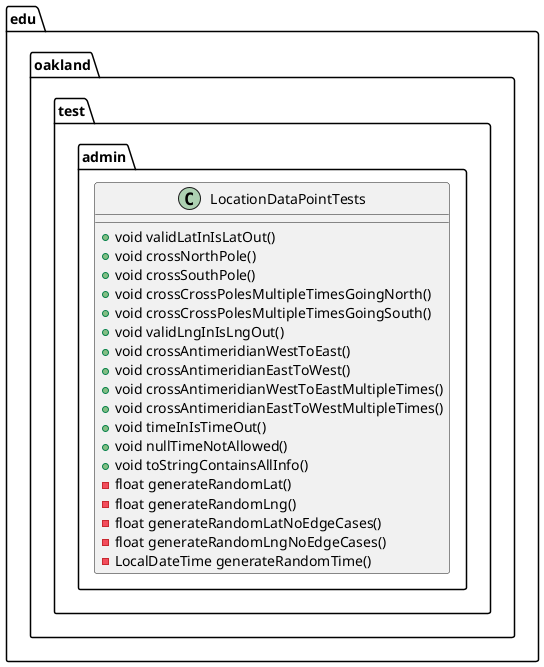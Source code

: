 @startuml LocationDataPointTests

package edu.oakland.test.admin {
    class LocationDataPointTests {
        + void validLatInIsLatOut()
        + void crossNorthPole()
        + void crossSouthPole()
        + void crossCrossPolesMultipleTimesGoingNorth()
        + void crossCrossPolesMultipleTimesGoingSouth()
        + void validLngInIsLngOut()
        + void crossAntimeridianWestToEast()
        + void crossAntimeridianEastToWest()
        + void crossAntimeridianWestToEastMultipleTimes()
        + void crossAntimeridianEastToWestMultipleTimes()
        + void timeInIsTimeOut()
        + void nullTimeNotAllowed()
        + void toStringContainsAllInfo()
        - float generateRandomLat()
        - float generateRandomLng()
        - float generateRandomLatNoEdgeCases()
        - float generateRandomLngNoEdgeCases()
        - LocalDateTime generateRandomTime()
    }
}

@enduml
